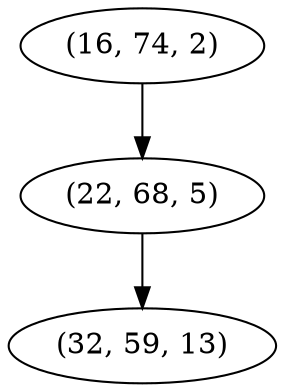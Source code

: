 digraph tree {
    "(16, 74, 2)";
    "(22, 68, 5)";
    "(32, 59, 13)";
    "(16, 74, 2)" -> "(22, 68, 5)";
    "(22, 68, 5)" -> "(32, 59, 13)";
}
